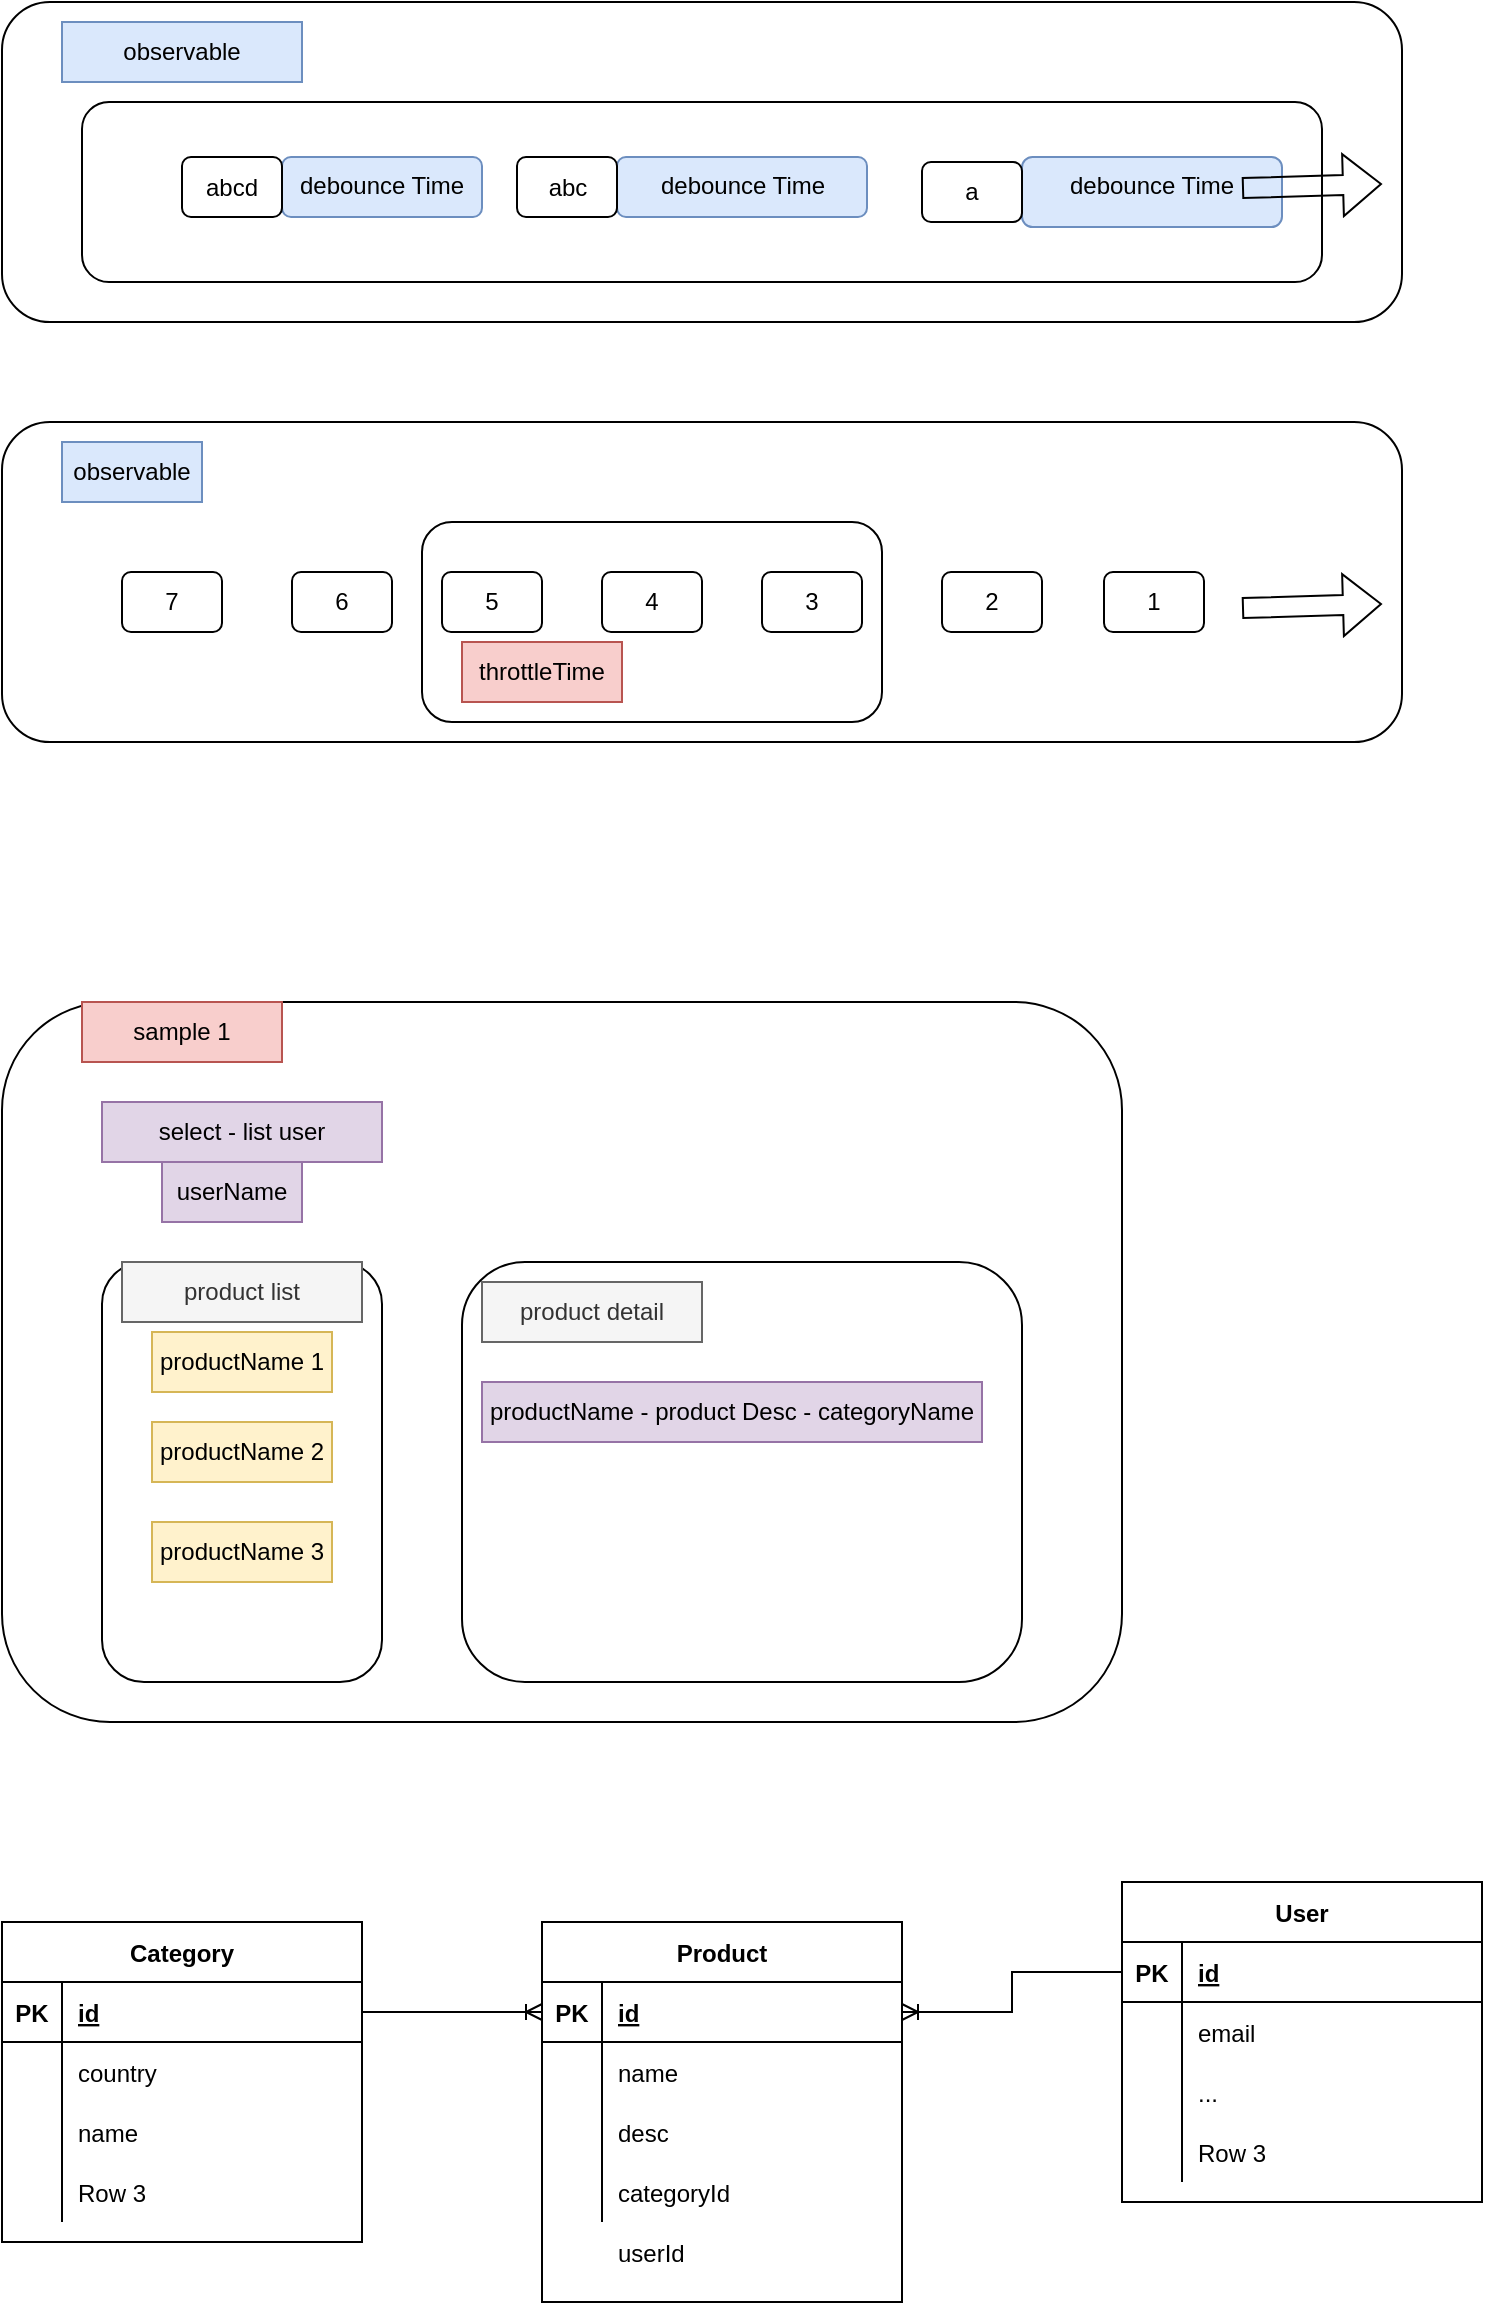<mxfile version="15.8.7" type="device"><diagram id="aRrFRkkgbXjSOhGBWrR9" name="Page-1"><mxGraphModel dx="1106" dy="2097" grid="1" gridSize="10" guides="1" tooltips="1" connect="1" arrows="1" fold="1" page="1" pageScale="1" pageWidth="850" pageHeight="1100" math="0" shadow="0"><root><mxCell id="0"/><mxCell id="1" parent="0"/><mxCell id="15i2UZgHgp1PCyz3UiQm-17" value="" style="rounded=1;whiteSpace=wrap;html=1;" vertex="1" parent="1"><mxGeometry x="40" y="-340" width="700" height="160" as="geometry"/></mxCell><mxCell id="15i2UZgHgp1PCyz3UiQm-16" value="" style="rounded=1;whiteSpace=wrap;html=1;" vertex="1" parent="1"><mxGeometry x="80" y="-290" width="620" height="90" as="geometry"/></mxCell><mxCell id="15i2UZgHgp1PCyz3UiQm-31" value="debounce Time" style="rounded=1;whiteSpace=wrap;html=1;verticalAlign=top;fillColor=#dae8fc;strokeColor=#6c8ebf;" vertex="1" parent="1"><mxGeometry x="180" y="-262.5" width="100" height="30" as="geometry"/></mxCell><mxCell id="15i2UZgHgp1PCyz3UiQm-29" value="debounce Time" style="rounded=1;whiteSpace=wrap;html=1;verticalAlign=top;fillColor=#dae8fc;strokeColor=#6c8ebf;" vertex="1" parent="1"><mxGeometry x="550" y="-262.5" width="130" height="35" as="geometry"/></mxCell><mxCell id="15i2UZgHgp1PCyz3UiQm-2" value="" style="rounded=1;whiteSpace=wrap;html=1;" vertex="1" parent="1"><mxGeometry x="80" y="-70" width="590" height="60" as="geometry"/></mxCell><mxCell id="15i2UZgHgp1PCyz3UiQm-1" value="" style="rounded=1;whiteSpace=wrap;html=1;" vertex="1" parent="1"><mxGeometry x="40" y="-130" width="700" height="160" as="geometry"/></mxCell><mxCell id="15i2UZgHgp1PCyz3UiQm-14" value="" style="rounded=1;whiteSpace=wrap;html=1;" vertex="1" parent="1"><mxGeometry x="250" y="-80" width="230" height="100" as="geometry"/></mxCell><mxCell id="CJBev0bApB7AMY8tYnws-1" value="" style="rounded=1;whiteSpace=wrap;html=1;" parent="1" vertex="1"><mxGeometry x="40" y="160" width="560" height="360" as="geometry"/></mxCell><mxCell id="CJBev0bApB7AMY8tYnws-3" value="" style="rounded=1;whiteSpace=wrap;html=1;" parent="1" vertex="1"><mxGeometry x="90" y="290" width="140" height="210" as="geometry"/></mxCell><mxCell id="CJBev0bApB7AMY8tYnws-4" value="" style="rounded=1;whiteSpace=wrap;html=1;" parent="1" vertex="1"><mxGeometry x="270" y="290" width="280" height="210" as="geometry"/></mxCell><mxCell id="CJBev0bApB7AMY8tYnws-6" value="productName 1" style="text;html=1;strokeColor=#d6b656;fillColor=#fff2cc;align=center;verticalAlign=middle;whiteSpace=wrap;rounded=0;" parent="1" vertex="1"><mxGeometry x="115" y="325" width="90" height="30" as="geometry"/></mxCell><mxCell id="CJBev0bApB7AMY8tYnws-9" value="product list" style="text;html=1;strokeColor=#666666;fillColor=#f5f5f5;align=center;verticalAlign=middle;whiteSpace=wrap;rounded=0;fontColor=#333333;" parent="1" vertex="1"><mxGeometry x="100" y="290" width="120" height="30" as="geometry"/></mxCell><mxCell id="CJBev0bApB7AMY8tYnws-10" value="product detail" style="text;html=1;strokeColor=#666666;fillColor=#f5f5f5;align=center;verticalAlign=middle;whiteSpace=wrap;rounded=0;fontColor=#333333;" parent="1" vertex="1"><mxGeometry x="280" y="300" width="110" height="30" as="geometry"/></mxCell><mxCell id="CJBev0bApB7AMY8tYnws-11" value="productName - product Desc - categoryName" style="text;html=1;strokeColor=#9673a6;fillColor=#e1d5e7;align=center;verticalAlign=middle;whiteSpace=wrap;rounded=0;" parent="1" vertex="1"><mxGeometry x="280" y="350" width="250" height="30" as="geometry"/></mxCell><mxCell id="CJBev0bApB7AMY8tYnws-12" value="select - list user" style="text;html=1;strokeColor=#9673a6;fillColor=#e1d5e7;align=center;verticalAlign=middle;whiteSpace=wrap;rounded=0;" parent="1" vertex="1"><mxGeometry x="90" y="210" width="140" height="30" as="geometry"/></mxCell><mxCell id="CJBev0bApB7AMY8tYnws-13" value="productName 2" style="text;html=1;strokeColor=#d6b656;fillColor=#fff2cc;align=center;verticalAlign=middle;whiteSpace=wrap;rounded=0;" parent="1" vertex="1"><mxGeometry x="115" y="370" width="90" height="30" as="geometry"/></mxCell><mxCell id="CJBev0bApB7AMY8tYnws-14" value="productName 3" style="text;html=1;strokeColor=#d6b656;fillColor=#fff2cc;align=center;verticalAlign=middle;whiteSpace=wrap;rounded=0;" parent="1" vertex="1"><mxGeometry x="115" y="420" width="90" height="30" as="geometry"/></mxCell><mxCell id="CJBev0bApB7AMY8tYnws-15" value="userName" style="text;html=1;strokeColor=#9673a6;fillColor=#e1d5e7;align=center;verticalAlign=middle;whiteSpace=wrap;rounded=0;" parent="1" vertex="1"><mxGeometry x="120" y="240" width="70" height="30" as="geometry"/></mxCell><mxCell id="CJBev0bApB7AMY8tYnws-16" value="sample 1" style="text;html=1;strokeColor=#b85450;fillColor=#f8cecc;align=center;verticalAlign=middle;whiteSpace=wrap;rounded=0;" parent="1" vertex="1"><mxGeometry x="80" y="160" width="100" height="30" as="geometry"/></mxCell><mxCell id="JMZ1nNabElGi6sS6x9Oq-1" value="Category" style="shape=table;startSize=30;container=1;collapsible=1;childLayout=tableLayout;fixedRows=1;rowLines=0;fontStyle=1;align=center;resizeLast=1;" parent="1" vertex="1"><mxGeometry x="40" y="620" width="180" height="160" as="geometry"/></mxCell><mxCell id="JMZ1nNabElGi6sS6x9Oq-2" value="" style="shape=partialRectangle;collapsible=0;dropTarget=0;pointerEvents=0;fillColor=none;top=0;left=0;bottom=1;right=0;points=[[0,0.5],[1,0.5]];portConstraint=eastwest;" parent="JMZ1nNabElGi6sS6x9Oq-1" vertex="1"><mxGeometry y="30" width="180" height="30" as="geometry"/></mxCell><mxCell id="JMZ1nNabElGi6sS6x9Oq-3" value="PK" style="shape=partialRectangle;connectable=0;fillColor=none;top=0;left=0;bottom=0;right=0;fontStyle=1;overflow=hidden;" parent="JMZ1nNabElGi6sS6x9Oq-2" vertex="1"><mxGeometry width="30" height="30" as="geometry"><mxRectangle width="30" height="30" as="alternateBounds"/></mxGeometry></mxCell><mxCell id="JMZ1nNabElGi6sS6x9Oq-4" value="id" style="shape=partialRectangle;connectable=0;fillColor=none;top=0;left=0;bottom=0;right=0;align=left;spacingLeft=6;fontStyle=5;overflow=hidden;" parent="JMZ1nNabElGi6sS6x9Oq-2" vertex="1"><mxGeometry x="30" width="150" height="30" as="geometry"><mxRectangle width="150" height="30" as="alternateBounds"/></mxGeometry></mxCell><mxCell id="JMZ1nNabElGi6sS6x9Oq-5" value="" style="shape=partialRectangle;collapsible=0;dropTarget=0;pointerEvents=0;fillColor=none;top=0;left=0;bottom=0;right=0;points=[[0,0.5],[1,0.5]];portConstraint=eastwest;" parent="JMZ1nNabElGi6sS6x9Oq-1" vertex="1"><mxGeometry y="60" width="180" height="30" as="geometry"/></mxCell><mxCell id="JMZ1nNabElGi6sS6x9Oq-6" value="" style="shape=partialRectangle;connectable=0;fillColor=none;top=0;left=0;bottom=0;right=0;editable=1;overflow=hidden;" parent="JMZ1nNabElGi6sS6x9Oq-5" vertex="1"><mxGeometry width="30" height="30" as="geometry"><mxRectangle width="30" height="30" as="alternateBounds"/></mxGeometry></mxCell><mxCell id="JMZ1nNabElGi6sS6x9Oq-7" value="country" style="shape=partialRectangle;connectable=0;fillColor=none;top=0;left=0;bottom=0;right=0;align=left;spacingLeft=6;overflow=hidden;" parent="JMZ1nNabElGi6sS6x9Oq-5" vertex="1"><mxGeometry x="30" width="150" height="30" as="geometry"><mxRectangle width="150" height="30" as="alternateBounds"/></mxGeometry></mxCell><mxCell id="JMZ1nNabElGi6sS6x9Oq-8" value="" style="shape=partialRectangle;collapsible=0;dropTarget=0;pointerEvents=0;fillColor=none;top=0;left=0;bottom=0;right=0;points=[[0,0.5],[1,0.5]];portConstraint=eastwest;" parent="JMZ1nNabElGi6sS6x9Oq-1" vertex="1"><mxGeometry y="90" width="180" height="30" as="geometry"/></mxCell><mxCell id="JMZ1nNabElGi6sS6x9Oq-9" value="" style="shape=partialRectangle;connectable=0;fillColor=none;top=0;left=0;bottom=0;right=0;editable=1;overflow=hidden;" parent="JMZ1nNabElGi6sS6x9Oq-8" vertex="1"><mxGeometry width="30" height="30" as="geometry"><mxRectangle width="30" height="30" as="alternateBounds"/></mxGeometry></mxCell><mxCell id="JMZ1nNabElGi6sS6x9Oq-10" value="name" style="shape=partialRectangle;connectable=0;fillColor=none;top=0;left=0;bottom=0;right=0;align=left;spacingLeft=6;overflow=hidden;" parent="JMZ1nNabElGi6sS6x9Oq-8" vertex="1"><mxGeometry x="30" width="150" height="30" as="geometry"><mxRectangle width="150" height="30" as="alternateBounds"/></mxGeometry></mxCell><mxCell id="JMZ1nNabElGi6sS6x9Oq-11" value="" style="shape=partialRectangle;collapsible=0;dropTarget=0;pointerEvents=0;fillColor=none;top=0;left=0;bottom=0;right=0;points=[[0,0.5],[1,0.5]];portConstraint=eastwest;" parent="JMZ1nNabElGi6sS6x9Oq-1" vertex="1"><mxGeometry y="120" width="180" height="30" as="geometry"/></mxCell><mxCell id="JMZ1nNabElGi6sS6x9Oq-12" value="" style="shape=partialRectangle;connectable=0;fillColor=none;top=0;left=0;bottom=0;right=0;editable=1;overflow=hidden;" parent="JMZ1nNabElGi6sS6x9Oq-11" vertex="1"><mxGeometry width="30" height="30" as="geometry"><mxRectangle width="30" height="30" as="alternateBounds"/></mxGeometry></mxCell><mxCell id="JMZ1nNabElGi6sS6x9Oq-13" value="Row 3" style="shape=partialRectangle;connectable=0;fillColor=none;top=0;left=0;bottom=0;right=0;align=left;spacingLeft=6;overflow=hidden;" parent="JMZ1nNabElGi6sS6x9Oq-11" vertex="1"><mxGeometry x="30" width="150" height="30" as="geometry"><mxRectangle width="150" height="30" as="alternateBounds"/></mxGeometry></mxCell><mxCell id="JMZ1nNabElGi6sS6x9Oq-14" value="Product" style="shape=table;startSize=30;container=1;collapsible=1;childLayout=tableLayout;fixedRows=1;rowLines=0;fontStyle=1;align=center;resizeLast=1;" parent="1" vertex="1"><mxGeometry x="310" y="620" width="180" height="190" as="geometry"/></mxCell><mxCell id="JMZ1nNabElGi6sS6x9Oq-15" value="" style="shape=partialRectangle;collapsible=0;dropTarget=0;pointerEvents=0;fillColor=none;top=0;left=0;bottom=1;right=0;points=[[0,0.5],[1,0.5]];portConstraint=eastwest;" parent="JMZ1nNabElGi6sS6x9Oq-14" vertex="1"><mxGeometry y="30" width="180" height="30" as="geometry"/></mxCell><mxCell id="JMZ1nNabElGi6sS6x9Oq-16" value="PK" style="shape=partialRectangle;connectable=0;fillColor=none;top=0;left=0;bottom=0;right=0;fontStyle=1;overflow=hidden;" parent="JMZ1nNabElGi6sS6x9Oq-15" vertex="1"><mxGeometry width="30" height="30" as="geometry"><mxRectangle width="30" height="30" as="alternateBounds"/></mxGeometry></mxCell><mxCell id="JMZ1nNabElGi6sS6x9Oq-17" value="id" style="shape=partialRectangle;connectable=0;fillColor=none;top=0;left=0;bottom=0;right=0;align=left;spacingLeft=6;fontStyle=5;overflow=hidden;" parent="JMZ1nNabElGi6sS6x9Oq-15" vertex="1"><mxGeometry x="30" width="150" height="30" as="geometry"><mxRectangle width="150" height="30" as="alternateBounds"/></mxGeometry></mxCell><mxCell id="JMZ1nNabElGi6sS6x9Oq-18" value="" style="shape=partialRectangle;collapsible=0;dropTarget=0;pointerEvents=0;fillColor=none;top=0;left=0;bottom=0;right=0;points=[[0,0.5],[1,0.5]];portConstraint=eastwest;" parent="JMZ1nNabElGi6sS6x9Oq-14" vertex="1"><mxGeometry y="60" width="180" height="30" as="geometry"/></mxCell><mxCell id="JMZ1nNabElGi6sS6x9Oq-19" value="" style="shape=partialRectangle;connectable=0;fillColor=none;top=0;left=0;bottom=0;right=0;editable=1;overflow=hidden;" parent="JMZ1nNabElGi6sS6x9Oq-18" vertex="1"><mxGeometry width="30" height="30" as="geometry"><mxRectangle width="30" height="30" as="alternateBounds"/></mxGeometry></mxCell><mxCell id="JMZ1nNabElGi6sS6x9Oq-20" value="name" style="shape=partialRectangle;connectable=0;fillColor=none;top=0;left=0;bottom=0;right=0;align=left;spacingLeft=6;overflow=hidden;" parent="JMZ1nNabElGi6sS6x9Oq-18" vertex="1"><mxGeometry x="30" width="150" height="30" as="geometry"><mxRectangle width="150" height="30" as="alternateBounds"/></mxGeometry></mxCell><mxCell id="JMZ1nNabElGi6sS6x9Oq-21" value="" style="shape=partialRectangle;collapsible=0;dropTarget=0;pointerEvents=0;fillColor=none;top=0;left=0;bottom=0;right=0;points=[[0,0.5],[1,0.5]];portConstraint=eastwest;" parent="JMZ1nNabElGi6sS6x9Oq-14" vertex="1"><mxGeometry y="90" width="180" height="30" as="geometry"/></mxCell><mxCell id="JMZ1nNabElGi6sS6x9Oq-22" value="" style="shape=partialRectangle;connectable=0;fillColor=none;top=0;left=0;bottom=0;right=0;editable=1;overflow=hidden;" parent="JMZ1nNabElGi6sS6x9Oq-21" vertex="1"><mxGeometry width="30" height="30" as="geometry"><mxRectangle width="30" height="30" as="alternateBounds"/></mxGeometry></mxCell><mxCell id="JMZ1nNabElGi6sS6x9Oq-23" value="desc" style="shape=partialRectangle;connectable=0;fillColor=none;top=0;left=0;bottom=0;right=0;align=left;spacingLeft=6;overflow=hidden;" parent="JMZ1nNabElGi6sS6x9Oq-21" vertex="1"><mxGeometry x="30" width="150" height="30" as="geometry"><mxRectangle width="150" height="30" as="alternateBounds"/></mxGeometry></mxCell><mxCell id="JMZ1nNabElGi6sS6x9Oq-24" value="" style="shape=partialRectangle;collapsible=0;dropTarget=0;pointerEvents=0;fillColor=none;top=0;left=0;bottom=0;right=0;points=[[0,0.5],[1,0.5]];portConstraint=eastwest;" parent="JMZ1nNabElGi6sS6x9Oq-14" vertex="1"><mxGeometry y="120" width="180" height="30" as="geometry"/></mxCell><mxCell id="JMZ1nNabElGi6sS6x9Oq-25" value="" style="shape=partialRectangle;connectable=0;fillColor=none;top=0;left=0;bottom=0;right=0;editable=1;overflow=hidden;" parent="JMZ1nNabElGi6sS6x9Oq-24" vertex="1"><mxGeometry width="30" height="30" as="geometry"><mxRectangle width="30" height="30" as="alternateBounds"/></mxGeometry></mxCell><mxCell id="JMZ1nNabElGi6sS6x9Oq-26" value="categoryId" style="shape=partialRectangle;connectable=0;fillColor=none;top=0;left=0;bottom=0;right=0;align=left;spacingLeft=6;overflow=hidden;" parent="JMZ1nNabElGi6sS6x9Oq-24" vertex="1"><mxGeometry x="30" width="150" height="30" as="geometry"><mxRectangle width="150" height="30" as="alternateBounds"/></mxGeometry></mxCell><mxCell id="JMZ1nNabElGi6sS6x9Oq-27" value="User" style="shape=table;startSize=30;container=1;collapsible=1;childLayout=tableLayout;fixedRows=1;rowLines=0;fontStyle=1;align=center;resizeLast=1;" parent="1" vertex="1"><mxGeometry x="600" y="600" width="180" height="160" as="geometry"/></mxCell><mxCell id="JMZ1nNabElGi6sS6x9Oq-28" value="" style="shape=partialRectangle;collapsible=0;dropTarget=0;pointerEvents=0;fillColor=none;top=0;left=0;bottom=1;right=0;points=[[0,0.5],[1,0.5]];portConstraint=eastwest;" parent="JMZ1nNabElGi6sS6x9Oq-27" vertex="1"><mxGeometry y="30" width="180" height="30" as="geometry"/></mxCell><mxCell id="JMZ1nNabElGi6sS6x9Oq-29" value="PK" style="shape=partialRectangle;connectable=0;fillColor=none;top=0;left=0;bottom=0;right=0;fontStyle=1;overflow=hidden;" parent="JMZ1nNabElGi6sS6x9Oq-28" vertex="1"><mxGeometry width="30" height="30" as="geometry"><mxRectangle width="30" height="30" as="alternateBounds"/></mxGeometry></mxCell><mxCell id="JMZ1nNabElGi6sS6x9Oq-30" value="id" style="shape=partialRectangle;connectable=0;fillColor=none;top=0;left=0;bottom=0;right=0;align=left;spacingLeft=6;fontStyle=5;overflow=hidden;" parent="JMZ1nNabElGi6sS6x9Oq-28" vertex="1"><mxGeometry x="30" width="150" height="30" as="geometry"><mxRectangle width="150" height="30" as="alternateBounds"/></mxGeometry></mxCell><mxCell id="JMZ1nNabElGi6sS6x9Oq-31" value="" style="shape=partialRectangle;collapsible=0;dropTarget=0;pointerEvents=0;fillColor=none;top=0;left=0;bottom=0;right=0;points=[[0,0.5],[1,0.5]];portConstraint=eastwest;" parent="JMZ1nNabElGi6sS6x9Oq-27" vertex="1"><mxGeometry y="60" width="180" height="30" as="geometry"/></mxCell><mxCell id="JMZ1nNabElGi6sS6x9Oq-32" value="" style="shape=partialRectangle;connectable=0;fillColor=none;top=0;left=0;bottom=0;right=0;editable=1;overflow=hidden;" parent="JMZ1nNabElGi6sS6x9Oq-31" vertex="1"><mxGeometry width="30" height="30" as="geometry"><mxRectangle width="30" height="30" as="alternateBounds"/></mxGeometry></mxCell><mxCell id="JMZ1nNabElGi6sS6x9Oq-33" value="email" style="shape=partialRectangle;connectable=0;fillColor=none;top=0;left=0;bottom=0;right=0;align=left;spacingLeft=6;overflow=hidden;" parent="JMZ1nNabElGi6sS6x9Oq-31" vertex="1"><mxGeometry x="30" width="150" height="30" as="geometry"><mxRectangle width="150" height="30" as="alternateBounds"/></mxGeometry></mxCell><mxCell id="JMZ1nNabElGi6sS6x9Oq-34" value="" style="shape=partialRectangle;collapsible=0;dropTarget=0;pointerEvents=0;fillColor=none;top=0;left=0;bottom=0;right=0;points=[[0,0.5],[1,0.5]];portConstraint=eastwest;" parent="JMZ1nNabElGi6sS6x9Oq-27" vertex="1"><mxGeometry y="90" width="180" height="30" as="geometry"/></mxCell><mxCell id="JMZ1nNabElGi6sS6x9Oq-35" value="" style="shape=partialRectangle;connectable=0;fillColor=none;top=0;left=0;bottom=0;right=0;editable=1;overflow=hidden;" parent="JMZ1nNabElGi6sS6x9Oq-34" vertex="1"><mxGeometry width="30" height="30" as="geometry"><mxRectangle width="30" height="30" as="alternateBounds"/></mxGeometry></mxCell><mxCell id="JMZ1nNabElGi6sS6x9Oq-36" value="..." style="shape=partialRectangle;connectable=0;fillColor=none;top=0;left=0;bottom=0;right=0;align=left;spacingLeft=6;overflow=hidden;" parent="JMZ1nNabElGi6sS6x9Oq-34" vertex="1"><mxGeometry x="30" width="150" height="30" as="geometry"><mxRectangle width="150" height="30" as="alternateBounds"/></mxGeometry></mxCell><mxCell id="JMZ1nNabElGi6sS6x9Oq-37" value="" style="shape=partialRectangle;collapsible=0;dropTarget=0;pointerEvents=0;fillColor=none;top=0;left=0;bottom=0;right=0;points=[[0,0.5],[1,0.5]];portConstraint=eastwest;" parent="JMZ1nNabElGi6sS6x9Oq-27" vertex="1"><mxGeometry y="120" width="180" height="30" as="geometry"/></mxCell><mxCell id="JMZ1nNabElGi6sS6x9Oq-38" value="" style="shape=partialRectangle;connectable=0;fillColor=none;top=0;left=0;bottom=0;right=0;editable=1;overflow=hidden;" parent="JMZ1nNabElGi6sS6x9Oq-37" vertex="1"><mxGeometry width="30" height="30" as="geometry"><mxRectangle width="30" height="30" as="alternateBounds"/></mxGeometry></mxCell><mxCell id="JMZ1nNabElGi6sS6x9Oq-39" value="Row 3" style="shape=partialRectangle;connectable=0;fillColor=none;top=0;left=0;bottom=0;right=0;align=left;spacingLeft=6;overflow=hidden;" parent="JMZ1nNabElGi6sS6x9Oq-37" vertex="1"><mxGeometry x="30" width="150" height="30" as="geometry"><mxRectangle width="150" height="30" as="alternateBounds"/></mxGeometry></mxCell><mxCell id="JMZ1nNabElGi6sS6x9Oq-40" value="userId" style="shape=partialRectangle;connectable=0;fillColor=none;top=0;left=0;bottom=0;right=0;align=left;spacingLeft=6;overflow=hidden;" parent="1" vertex="1"><mxGeometry x="340" y="770" width="150" height="30" as="geometry"><mxRectangle width="150" height="30" as="alternateBounds"/></mxGeometry></mxCell><mxCell id="JMZ1nNabElGi6sS6x9Oq-43" value="" style="edgeStyle=entityRelationEdgeStyle;fontSize=12;html=1;endArrow=ERoneToMany;rounded=0;exitX=1;exitY=0.5;exitDx=0;exitDy=0;entryX=0;entryY=0.5;entryDx=0;entryDy=0;" parent="1" source="JMZ1nNabElGi6sS6x9Oq-2" target="JMZ1nNabElGi6sS6x9Oq-15" edge="1"><mxGeometry width="100" height="100" relative="1" as="geometry"><mxPoint x="260" y="680" as="sourcePoint"/><mxPoint x="260" y="580" as="targetPoint"/></mxGeometry></mxCell><mxCell id="JMZ1nNabElGi6sS6x9Oq-44" value="" style="edgeStyle=orthogonalEdgeStyle;fontSize=12;html=1;endArrow=ERoneToMany;rounded=0;exitX=0;exitY=0.5;exitDx=0;exitDy=0;entryX=1;entryY=0.5;entryDx=0;entryDy=0;" parent="1" source="JMZ1nNabElGi6sS6x9Oq-28" target="JMZ1nNabElGi6sS6x9Oq-15" edge="1"><mxGeometry width="100" height="100" relative="1" as="geometry"><mxPoint x="370" y="510" as="sourcePoint"/><mxPoint x="560" y="650" as="targetPoint"/></mxGeometry></mxCell><mxCell id="15i2UZgHgp1PCyz3UiQm-3" value="observable" style="text;html=1;strokeColor=#6c8ebf;fillColor=#dae8fc;align=center;verticalAlign=middle;whiteSpace=wrap;rounded=0;" vertex="1" parent="1"><mxGeometry x="70" y="-120" width="70" height="30" as="geometry"/></mxCell><mxCell id="15i2UZgHgp1PCyz3UiQm-5" value="3" style="rounded=1;whiteSpace=wrap;html=1;" vertex="1" parent="1"><mxGeometry x="420" y="-55" width="50" height="30" as="geometry"/></mxCell><mxCell id="15i2UZgHgp1PCyz3UiQm-6" value="1" style="rounded=1;whiteSpace=wrap;html=1;" vertex="1" parent="1"><mxGeometry x="591" y="-55" width="50" height="30" as="geometry"/></mxCell><mxCell id="15i2UZgHgp1PCyz3UiQm-7" value="6" style="rounded=1;whiteSpace=wrap;html=1;" vertex="1" parent="1"><mxGeometry x="185" y="-55" width="50" height="30" as="geometry"/></mxCell><mxCell id="15i2UZgHgp1PCyz3UiQm-8" value="7" style="rounded=1;whiteSpace=wrap;html=1;" vertex="1" parent="1"><mxGeometry x="100" y="-55" width="50" height="30" as="geometry"/></mxCell><mxCell id="15i2UZgHgp1PCyz3UiQm-9" value="5" style="rounded=1;whiteSpace=wrap;html=1;" vertex="1" parent="1"><mxGeometry x="260" y="-55" width="50" height="30" as="geometry"/></mxCell><mxCell id="15i2UZgHgp1PCyz3UiQm-10" value="4" style="rounded=1;whiteSpace=wrap;html=1;" vertex="1" parent="1"><mxGeometry x="340" y="-55" width="50" height="30" as="geometry"/></mxCell><mxCell id="15i2UZgHgp1PCyz3UiQm-11" value="2" style="rounded=1;whiteSpace=wrap;html=1;" vertex="1" parent="1"><mxGeometry x="510" y="-55" width="50" height="30" as="geometry"/></mxCell><mxCell id="15i2UZgHgp1PCyz3UiQm-13" value="" style="shape=flexArrow;endArrow=classic;html=1;rounded=0;" edge="1" parent="1"><mxGeometry width="50" height="50" relative="1" as="geometry"><mxPoint x="660" y="-37" as="sourcePoint"/><mxPoint x="730" y="-39" as="targetPoint"/></mxGeometry></mxCell><mxCell id="15i2UZgHgp1PCyz3UiQm-15" value="throttleTime" style="text;html=1;strokeColor=#b85450;fillColor=#f8cecc;align=center;verticalAlign=middle;whiteSpace=wrap;rounded=0;" vertex="1" parent="1"><mxGeometry x="270" y="-20" width="80" height="30" as="geometry"/></mxCell><mxCell id="15i2UZgHgp1PCyz3UiQm-18" value="debounce Time" style="rounded=1;whiteSpace=wrap;html=1;verticalAlign=top;fillColor=#dae8fc;strokeColor=#6c8ebf;" vertex="1" parent="1"><mxGeometry x="347.5" y="-262.5" width="125" height="30" as="geometry"/></mxCell><mxCell id="15i2UZgHgp1PCyz3UiQm-19" value="observable" style="text;html=1;strokeColor=#6c8ebf;fillColor=#dae8fc;align=center;verticalAlign=middle;whiteSpace=wrap;rounded=0;" vertex="1" parent="1"><mxGeometry x="70" y="-330" width="120" height="30" as="geometry"/></mxCell><mxCell id="15i2UZgHgp1PCyz3UiQm-21" value="a" style="rounded=1;whiteSpace=wrap;html=1;" vertex="1" parent="1"><mxGeometry x="500" y="-260" width="50" height="30" as="geometry"/></mxCell><mxCell id="15i2UZgHgp1PCyz3UiQm-23" value="abcd" style="rounded=1;whiteSpace=wrap;html=1;" vertex="1" parent="1"><mxGeometry x="130" y="-262.5" width="50" height="30" as="geometry"/></mxCell><mxCell id="15i2UZgHgp1PCyz3UiQm-24" value="abc" style="rounded=1;whiteSpace=wrap;html=1;" vertex="1" parent="1"><mxGeometry x="297.5" y="-262.5" width="50" height="30" as="geometry"/></mxCell><mxCell id="15i2UZgHgp1PCyz3UiQm-27" value="" style="shape=flexArrow;endArrow=classic;html=1;rounded=0;" edge="1" parent="1"><mxGeometry width="50" height="50" relative="1" as="geometry"><mxPoint x="660" y="-247" as="sourcePoint"/><mxPoint x="730" y="-249" as="targetPoint"/></mxGeometry></mxCell></root></mxGraphModel></diagram></mxfile>